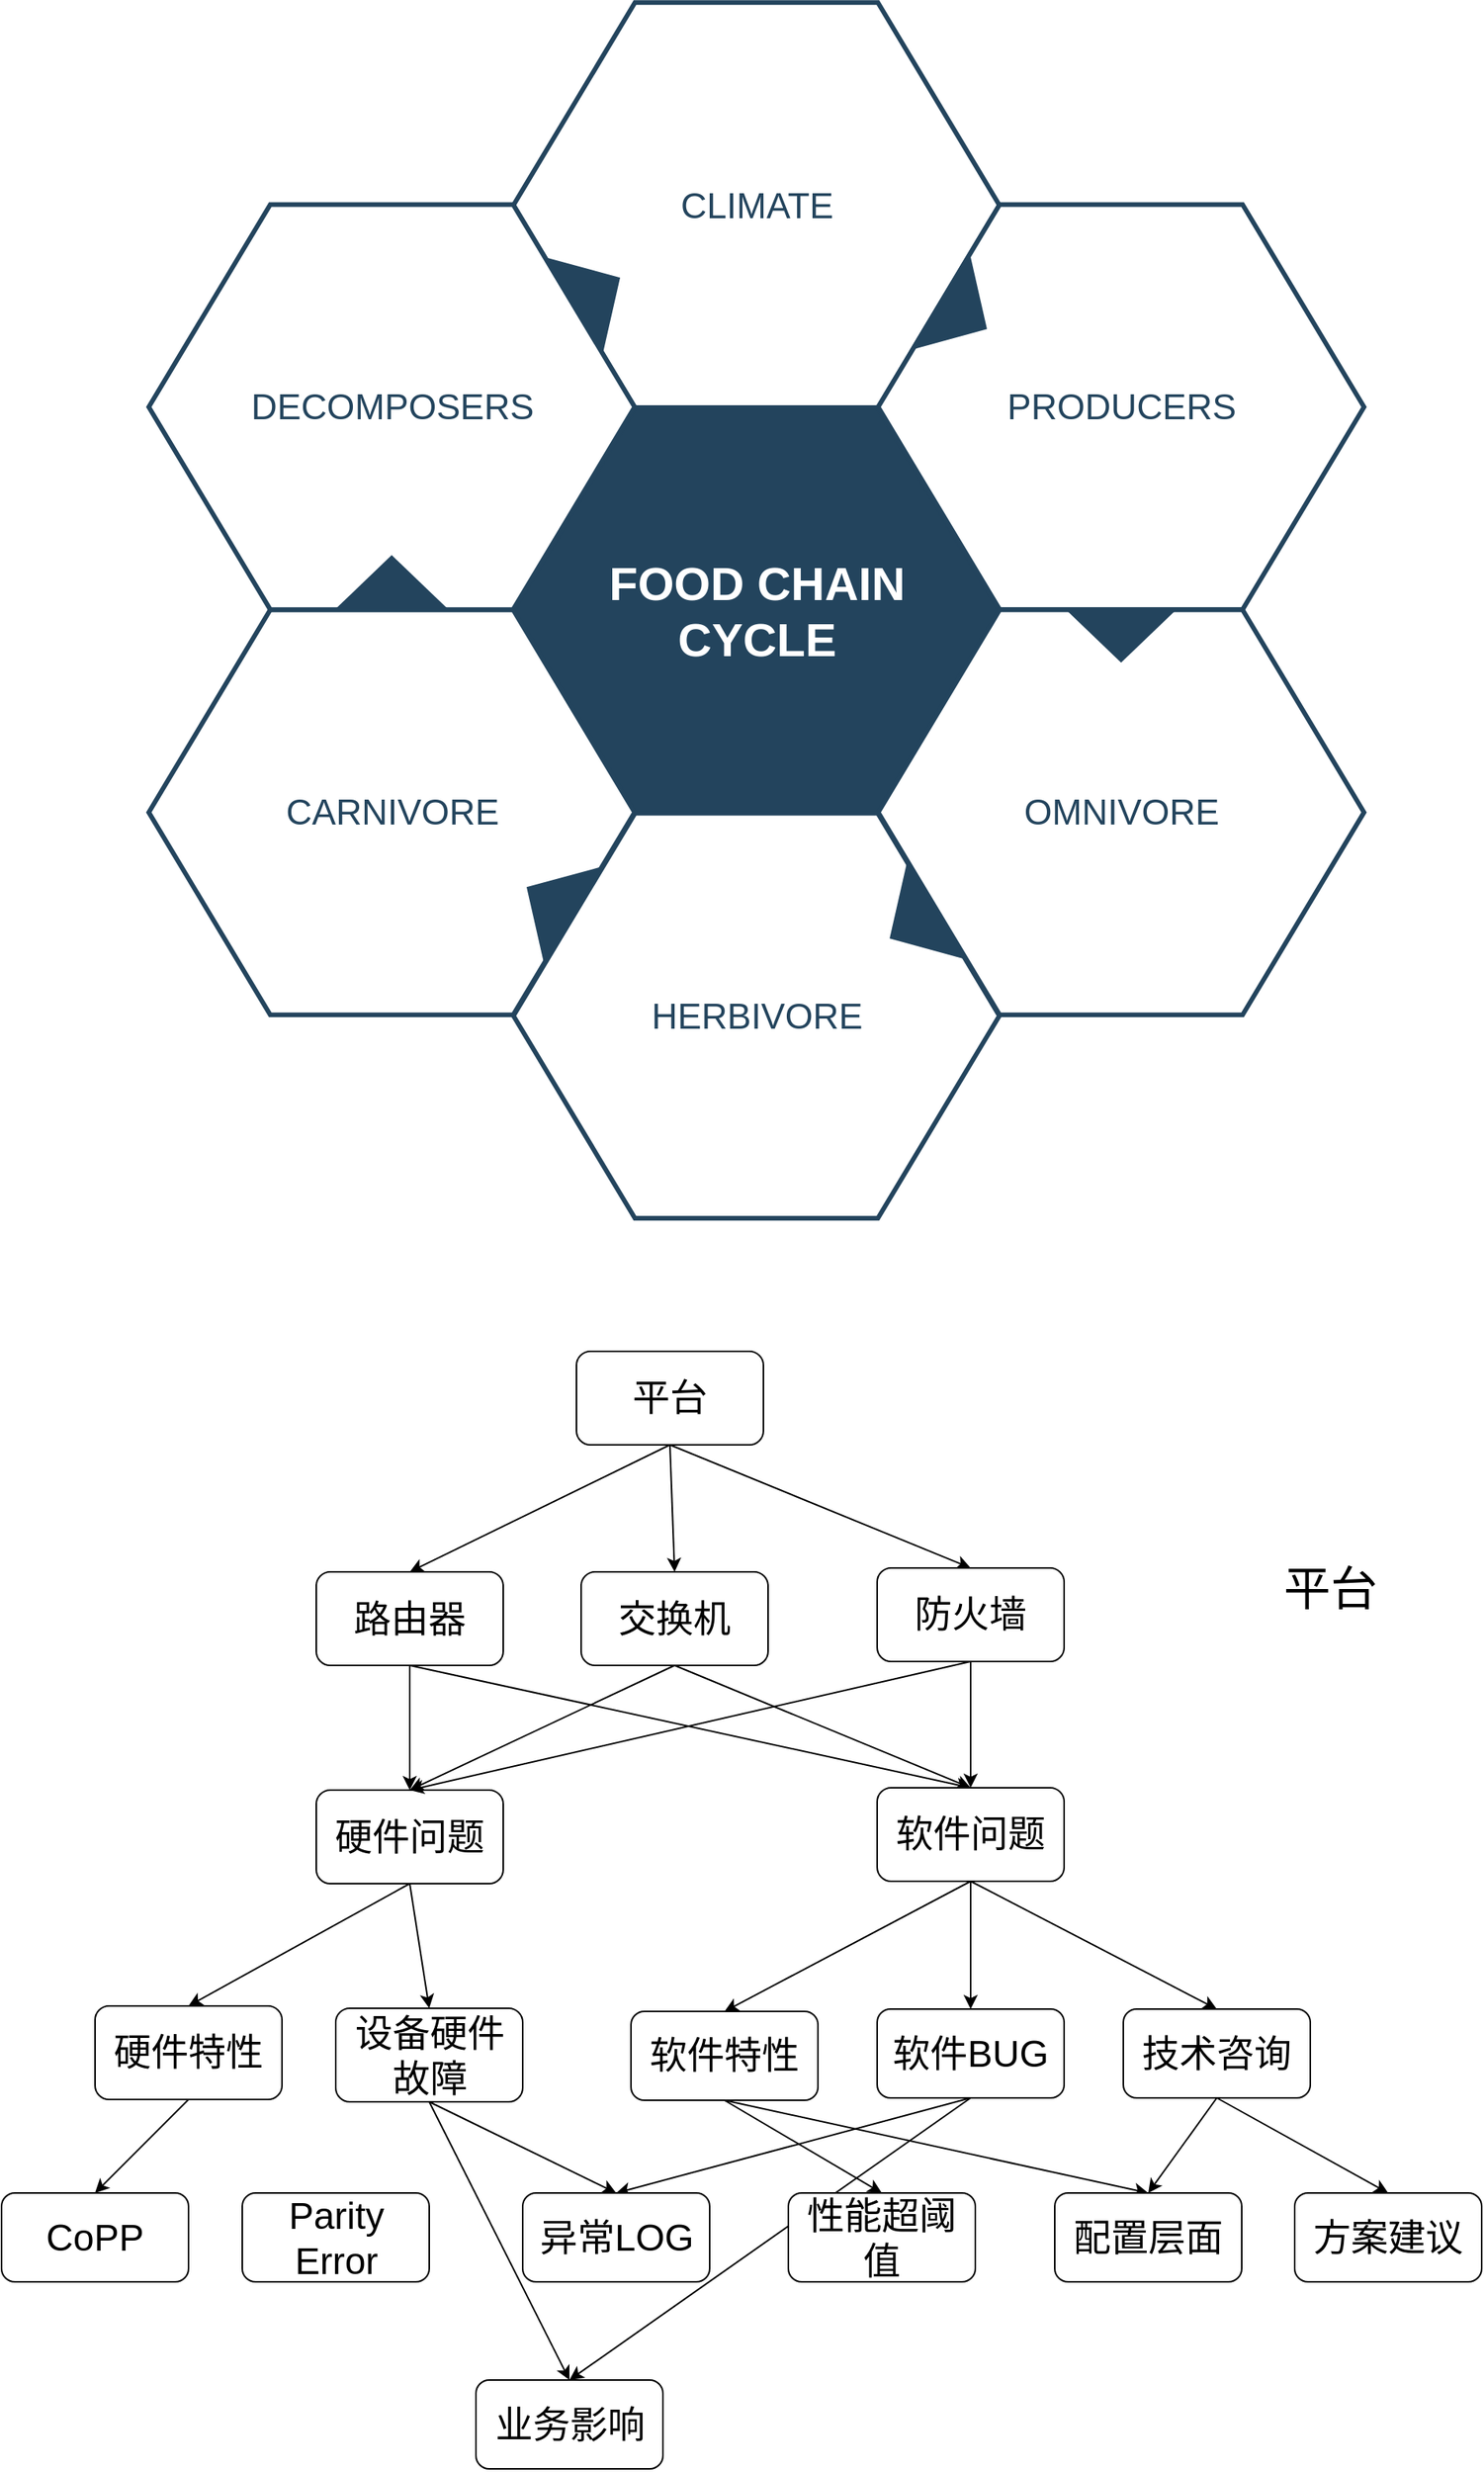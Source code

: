 <mxfile version="11.3.0" type="github" pages="1"><diagram id="07fea595-8f29-1299-0266-81d95cde20df" name="Page-1"><mxGraphModel dx="1303" dy="-1753" grid="1" gridSize="10" guides="1" tooltips="1" connect="1" arrows="1" fold="1" page="1" pageScale="1" pageWidth="1169" pageHeight="827" background="#ffffff" math="0" shadow="0"><root><mxCell id="0"/><mxCell id="1" parent="0"/><mxCell id="644" value="&lt;font style=&quot;font-size: 30px&quot; color=&quot;#ffffff&quot;&gt;&lt;b&gt;&lt;span&gt;FOOD CHAIN&lt;/span&gt;&lt;br&gt;&lt;span&gt;CYCLE&lt;/span&gt;&lt;/b&gt;&lt;/font&gt;&lt;br&gt;" style="shape=hexagon;perimeter=hexagonPerimeter2;whiteSpace=wrap;html=1;shadow=0;labelBackgroundColor=none;strokeColor=#23445D;fillColor=#23445D;gradientColor=none;fontFamily=Helvetica;fontSize=23;fontColor=#23445d;align=center;strokeWidth=3;" parent="1" vertex="1"><mxGeometry x="428.579" y="2764.798" width="311.842" height="259.868" as="geometry"/></mxCell><mxCell id="645" value="" style="triangle;whiteSpace=wrap;html=1;shadow=0;labelBackgroundColor=none;strokeColor=none;fillColor=#FFFFFF;fontFamily=Helvetica;fontSize=17;fontColor=#23445d;align=center;rotation=90;gradientColor=none;flipV=1;flipH=1;opacity=20;" parent="1" vertex="1"><mxGeometry x="309.5" y="2782.667" width="72" height="152" as="geometry"/></mxCell><mxCell id="646" value="&lt;font style=&quot;font-size: 23px&quot;&gt;CLIMATE&lt;/font&gt;" style="shape=hexagon;perimeter=hexagonPerimeter2;whiteSpace=wrap;html=1;shadow=0;labelBackgroundColor=none;strokeColor=#23445D;fillColor=#ffffff;gradientColor=none;fontFamily=Helvetica;fontSize=23;fontColor=#23445D;align=center;strokeWidth=3;" parent="1" vertex="1"><mxGeometry x="428.579" y="2504.667" width="311.842" height="259.868" as="geometry"/></mxCell><mxCell id="647" value="&lt;font style=&quot;font-size: 23px&quot;&gt;PRODUCERS&lt;/font&gt;" style="shape=hexagon;perimeter=hexagonPerimeter2;whiteSpace=wrap;html=1;shadow=0;labelBackgroundColor=none;strokeColor=#23445D;fillColor=#FFFFFF;gradientColor=none;fontFamily=Helvetica;fontSize=23;fontColor=#23445d;align=center;strokeWidth=3;" parent="1" vertex="1"><mxGeometry x="662.658" y="2634.2" width="311.842" height="259.868" as="geometry"/></mxCell><mxCell id="648" value="&lt;font style=&quot;font-size: 23px&quot;&gt;OMNIVORE&lt;/font&gt;" style="shape=hexagon;perimeter=hexagonPerimeter2;whiteSpace=wrap;html=1;shadow=0;labelBackgroundColor=none;strokeColor=#23445D;fillColor=#FFFFFF;gradientColor=none;fontFamily=Helvetica;fontSize=23;fontColor=#23445d;align=center;strokeWidth=3;" parent="1" vertex="1"><mxGeometry x="662.658" y="2894.265" width="311.842" height="259.868" as="geometry"/></mxCell><mxCell id="649" value="&lt;font style=&quot;font-size: 23px&quot;&gt;HERBIVORE&lt;/font&gt;" style="shape=hexagon;perimeter=hexagonPerimeter2;whiteSpace=wrap;html=1;shadow=0;labelBackgroundColor=none;strokeColor=#23445D;fillColor=#FFFFFF;gradientColor=none;fontFamily=Helvetica;fontSize=23;fontColor=#23445d;align=center;strokeWidth=3;" parent="1" vertex="1"><mxGeometry x="428.579" y="3024.798" width="311.842" height="259.868" as="geometry"/></mxCell><mxCell id="650" value="&lt;font style=&quot;font-size: 23px&quot;&gt;CARNIVORE&lt;/font&gt;" style="shape=hexagon;perimeter=hexagonPerimeter2;whiteSpace=wrap;html=1;shadow=0;labelBackgroundColor=none;strokeColor=#23445D;fillColor=#FFFFFF;gradientColor=none;fontFamily=Helvetica;fontSize=23;fontColor=#23445d;align=center;strokeWidth=3;" parent="1" vertex="1"><mxGeometry x="194.5" y="2894.265" width="311.842" height="259.868" as="geometry"/></mxCell><mxCell id="651" value="&lt;font style=&quot;font-size: 23px;&quot;&gt;DECOMPOSERS&lt;/font&gt;" style="shape=hexagon;perimeter=hexagonPerimeter2;whiteSpace=wrap;html=1;shadow=0;labelBackgroundColor=none;strokeColor=#23445D;fillColor=#ffffff;gradientColor=none;fontFamily=Helvetica;fontSize=23;fontColor=#23445D;align=center;strokeWidth=3;" parent="1" vertex="1"><mxGeometry x="194.5" y="2634.2" width="311.842" height="259.868" as="geometry"/></mxCell><mxCell id="652" value="" style="triangle;whiteSpace=wrap;html=1;shadow=0;labelBackgroundColor=none;strokeColor=none;fillColor=#23445D;fontFamily=Helvetica;fontSize=17;fontColor=#23445d;align=center;rotation=31;gradientColor=none;strokeWidth=3;" parent="1" vertex="1"><mxGeometry x="700" y="2668.667" width="35" height="73" as="geometry"/></mxCell><mxCell id="653" value="" style="triangle;whiteSpace=wrap;html=1;shadow=0;labelBackgroundColor=none;strokeColor=none;fillColor=#23445D;fontFamily=Helvetica;fontSize=17;fontColor=#23445d;align=center;rotation=31;gradientColor=none;flipH=1;strokeWidth=3;" parent="1" vertex="1"><mxGeometry x="434.5" y="3044.667" width="35" height="73" as="geometry"/></mxCell><mxCell id="654" value="" style="triangle;whiteSpace=wrap;html=1;shadow=0;labelBackgroundColor=none;strokeColor=none;fillColor=#23445D;fontFamily=Helvetica;fontSize=17;fontColor=#23445d;align=center;rotation=329;gradientColor=none;strokeWidth=3;" parent="1" vertex="1"><mxGeometry x="464.5" y="2653.667" width="35" height="73" as="geometry"/></mxCell><mxCell id="655" value="" style="triangle;whiteSpace=wrap;html=1;shadow=0;labelBackgroundColor=none;strokeColor=none;fillColor=#23445D;fontFamily=Helvetica;fontSize=17;fontColor=#23445d;align=center;rotation=329;gradientColor=none;flipH=1;strokeWidth=3;" parent="1" vertex="1"><mxGeometry x="667.5" y="3059.667" width="35" height="73" as="geometry"/></mxCell><mxCell id="656" value="" style="triangle;whiteSpace=wrap;html=1;shadow=0;labelBackgroundColor=none;strokeColor=none;fillColor=#23445D;fontFamily=Helvetica;fontSize=17;fontColor=#23445d;align=center;rotation=90;gradientColor=none;strokeWidth=3;" parent="1" vertex="1"><mxGeometry x="801.079" y="2874.167" width="35" height="73" as="geometry"/></mxCell><mxCell id="657" value="" style="triangle;whiteSpace=wrap;html=1;shadow=0;labelBackgroundColor=none;strokeColor=none;fillColor=#23445D;fontFamily=Helvetica;fontSize=17;fontColor=#23445d;align=center;rotation=90;gradientColor=none;flipH=1;strokeWidth=3;" parent="1" vertex="1"><mxGeometry x="332.921" y="2840.167" width="35" height="73" as="geometry"/></mxCell><mxCell id="08eI2hIBg5m5v99Y7Up8-661" style="edgeStyle=none;rounded=0;orthogonalLoop=1;jettySize=auto;html=1;exitX=0.5;exitY=1;exitDx=0;exitDy=0;entryX=0.5;entryY=0;entryDx=0;entryDy=0;" edge="1" parent="1" source="08eI2hIBg5m5v99Y7Up8-657" target="08eI2hIBg5m5v99Y7Up8-658"><mxGeometry relative="1" as="geometry"/></mxCell><mxCell id="08eI2hIBg5m5v99Y7Up8-662" style="edgeStyle=none;rounded=0;orthogonalLoop=1;jettySize=auto;html=1;exitX=0.5;exitY=1;exitDx=0;exitDy=0;entryX=0.5;entryY=0;entryDx=0;entryDy=0;" edge="1" parent="1" source="08eI2hIBg5m5v99Y7Up8-657" target="08eI2hIBg5m5v99Y7Up8-659"><mxGeometry relative="1" as="geometry"/></mxCell><mxCell id="08eI2hIBg5m5v99Y7Up8-665" style="edgeStyle=none;rounded=0;orthogonalLoop=1;jettySize=auto;html=1;exitX=0.5;exitY=1;exitDx=0;exitDy=0;entryX=0.5;entryY=0;entryDx=0;entryDy=0;" edge="1" parent="1" source="08eI2hIBg5m5v99Y7Up8-657" target="08eI2hIBg5m5v99Y7Up8-666"><mxGeometry relative="1" as="geometry"><mxPoint x="681" y="3515" as="targetPoint"/></mxGeometry></mxCell><mxCell id="08eI2hIBg5m5v99Y7Up8-657" value="&lt;font style=&quot;font-size: 24px&quot;&gt;平台&lt;/font&gt;" style="rounded=1;whiteSpace=wrap;html=1;" vertex="1" parent="1"><mxGeometry x="469" y="3370" width="120" height="60" as="geometry"/></mxCell><mxCell id="08eI2hIBg5m5v99Y7Up8-683" style="edgeStyle=none;rounded=0;orthogonalLoop=1;jettySize=auto;html=1;exitX=0.5;exitY=1;exitDx=0;exitDy=0;entryX=0.5;entryY=0;entryDx=0;entryDy=0;" edge="1" parent="1" source="08eI2hIBg5m5v99Y7Up8-659" target="08eI2hIBg5m5v99Y7Up8-667"><mxGeometry relative="1" as="geometry"/></mxCell><mxCell id="08eI2hIBg5m5v99Y7Up8-685" style="edgeStyle=none;rounded=0;orthogonalLoop=1;jettySize=auto;html=1;exitX=0.5;exitY=1;exitDx=0;exitDy=0;entryX=0.5;entryY=0;entryDx=0;entryDy=0;" edge="1" parent="1" source="08eI2hIBg5m5v99Y7Up8-659" target="08eI2hIBg5m5v99Y7Up8-670"><mxGeometry relative="1" as="geometry"/></mxCell><mxCell id="08eI2hIBg5m5v99Y7Up8-659" value="&lt;font style=&quot;font-size: 24px&quot;&gt;交换机&lt;/font&gt;" style="rounded=1;whiteSpace=wrap;html=1;" vertex="1" parent="1"><mxGeometry x="472" y="3511.5" width="120" height="60" as="geometry"/></mxCell><mxCell id="08eI2hIBg5m5v99Y7Up8-671" style="edgeStyle=none;rounded=0;orthogonalLoop=1;jettySize=auto;html=1;exitX=0.5;exitY=1;exitDx=0;exitDy=0;entryX=0.5;entryY=0;entryDx=0;entryDy=0;" edge="1" parent="1" source="08eI2hIBg5m5v99Y7Up8-658" target="08eI2hIBg5m5v99Y7Up8-667"><mxGeometry relative="1" as="geometry"/></mxCell><mxCell id="08eI2hIBg5m5v99Y7Up8-672" style="edgeStyle=none;rounded=0;orthogonalLoop=1;jettySize=auto;html=1;exitX=0.5;exitY=1;exitDx=0;exitDy=0;entryX=0.5;entryY=0;entryDx=0;entryDy=0;" edge="1" parent="1" source="08eI2hIBg5m5v99Y7Up8-658" target="08eI2hIBg5m5v99Y7Up8-670"><mxGeometry relative="1" as="geometry"/></mxCell><mxCell id="08eI2hIBg5m5v99Y7Up8-658" value="&lt;font style=&quot;font-size: 24px&quot;&gt;路由器&lt;/font&gt;" style="rounded=1;whiteSpace=wrap;html=1;" vertex="1" parent="1"><mxGeometry x="302" y="3511.5" width="120" height="60" as="geometry"/></mxCell><mxCell id="08eI2hIBg5m5v99Y7Up8-675" style="edgeStyle=none;rounded=0;orthogonalLoop=1;jettySize=auto;html=1;exitX=0.5;exitY=1;exitDx=0;exitDy=0;entryX=0.5;entryY=0;entryDx=0;entryDy=0;" edge="1" parent="1" source="08eI2hIBg5m5v99Y7Up8-667" target="08eI2hIBg5m5v99Y7Up8-673"><mxGeometry relative="1" as="geometry"/></mxCell><mxCell id="08eI2hIBg5m5v99Y7Up8-690" style="edgeStyle=none;rounded=0;orthogonalLoop=1;jettySize=auto;html=1;exitX=0.5;exitY=1;exitDx=0;exitDy=0;entryX=0.5;entryY=0;entryDx=0;entryDy=0;" edge="1" parent="1" source="08eI2hIBg5m5v99Y7Up8-667" target="08eI2hIBg5m5v99Y7Up8-689"><mxGeometry relative="1" as="geometry"/></mxCell><mxCell id="08eI2hIBg5m5v99Y7Up8-667" value="&lt;font style=&quot;font-size: 24px&quot;&gt;硬件问题&lt;/font&gt;" style="rounded=1;whiteSpace=wrap;html=1;" vertex="1" parent="1"><mxGeometry x="302" y="3651.5" width="120" height="60" as="geometry"/></mxCell><mxCell id="08eI2hIBg5m5v99Y7Up8-705" style="edgeStyle=none;rounded=0;orthogonalLoop=1;jettySize=auto;html=1;exitX=0.5;exitY=1;exitDx=0;exitDy=0;entryX=0.5;entryY=0;entryDx=0;entryDy=0;" edge="1" parent="1" source="08eI2hIBg5m5v99Y7Up8-673" target="08eI2hIBg5m5v99Y7Up8-704"><mxGeometry relative="1" as="geometry"/></mxCell><mxCell id="08eI2hIBg5m5v99Y7Up8-673" value="&lt;font style=&quot;font-size: 24px&quot;&gt;硬件特性&lt;/font&gt;" style="rounded=1;whiteSpace=wrap;html=1;" vertex="1" parent="1"><mxGeometry x="160" y="3790" width="120" height="60" as="geometry"/></mxCell><mxCell id="08eI2hIBg5m5v99Y7Up8-684" style="edgeStyle=none;rounded=0;orthogonalLoop=1;jettySize=auto;html=1;exitX=0.5;exitY=1;exitDx=0;exitDy=0;entryX=0.5;entryY=0;entryDx=0;entryDy=0;" edge="1" parent="1" source="08eI2hIBg5m5v99Y7Up8-666" target="08eI2hIBg5m5v99Y7Up8-670"><mxGeometry relative="1" as="geometry"/></mxCell><mxCell id="08eI2hIBg5m5v99Y7Up8-686" style="edgeStyle=none;rounded=0;orthogonalLoop=1;jettySize=auto;html=1;exitX=0.5;exitY=1;exitDx=0;exitDy=0;entryX=0.5;entryY=0;entryDx=0;entryDy=0;" edge="1" parent="1" source="08eI2hIBg5m5v99Y7Up8-666" target="08eI2hIBg5m5v99Y7Up8-667"><mxGeometry relative="1" as="geometry"/></mxCell><mxCell id="08eI2hIBg5m5v99Y7Up8-666" value="&lt;font style=&quot;font-size: 24px&quot;&gt;防火墙&lt;/font&gt;" style="rounded=1;whiteSpace=wrap;html=1;" vertex="1" parent="1"><mxGeometry x="662" y="3509" width="120" height="60" as="geometry"/></mxCell><mxCell id="08eI2hIBg5m5v99Y7Up8-677" style="edgeStyle=none;rounded=0;orthogonalLoop=1;jettySize=auto;html=1;exitX=0.5;exitY=1;exitDx=0;exitDy=0;entryX=0.5;entryY=0;entryDx=0;entryDy=0;" edge="1" parent="1" source="08eI2hIBg5m5v99Y7Up8-670" target="08eI2hIBg5m5v99Y7Up8-676"><mxGeometry relative="1" as="geometry"/></mxCell><mxCell id="08eI2hIBg5m5v99Y7Up8-679" style="edgeStyle=none;rounded=0;orthogonalLoop=1;jettySize=auto;html=1;exitX=0.5;exitY=1;exitDx=0;exitDy=0;entryX=0.5;entryY=0;entryDx=0;entryDy=0;" edge="1" parent="1" source="08eI2hIBg5m5v99Y7Up8-670" target="08eI2hIBg5m5v99Y7Up8-678"><mxGeometry relative="1" as="geometry"/></mxCell><mxCell id="08eI2hIBg5m5v99Y7Up8-688" style="edgeStyle=none;rounded=0;orthogonalLoop=1;jettySize=auto;html=1;exitX=0.5;exitY=1;exitDx=0;exitDy=0;entryX=0.5;entryY=0;entryDx=0;entryDy=0;" edge="1" parent="1" source="08eI2hIBg5m5v99Y7Up8-670" target="08eI2hIBg5m5v99Y7Up8-687"><mxGeometry relative="1" as="geometry"/></mxCell><mxCell id="08eI2hIBg5m5v99Y7Up8-670" value="&lt;font style=&quot;font-size: 24px&quot;&gt;软件问题&lt;/font&gt;" style="rounded=1;whiteSpace=wrap;html=1;" vertex="1" parent="1"><mxGeometry x="662" y="3650" width="120" height="60" as="geometry"/></mxCell><mxCell id="08eI2hIBg5m5v99Y7Up8-698" style="edgeStyle=none;rounded=0;orthogonalLoop=1;jettySize=auto;html=1;exitX=0.5;exitY=1;exitDx=0;exitDy=0;entryX=0.5;entryY=0;entryDx=0;entryDy=0;" edge="1" parent="1" source="08eI2hIBg5m5v99Y7Up8-676" target="08eI2hIBg5m5v99Y7Up8-681"><mxGeometry relative="1" as="geometry"/></mxCell><mxCell id="08eI2hIBg5m5v99Y7Up8-706" style="edgeStyle=none;rounded=0;orthogonalLoop=1;jettySize=auto;html=1;exitX=0.5;exitY=1;exitDx=0;exitDy=0;entryX=0.5;entryY=0;entryDx=0;entryDy=0;" edge="1" parent="1" source="08eI2hIBg5m5v99Y7Up8-676" target="08eI2hIBg5m5v99Y7Up8-703"><mxGeometry relative="1" as="geometry"/></mxCell><mxCell id="08eI2hIBg5m5v99Y7Up8-676" value="&lt;font style=&quot;font-size: 24px&quot;&gt;软件特性&lt;/font&gt;" style="rounded=1;whiteSpace=wrap;html=1;" vertex="1" parent="1"><mxGeometry x="504" y="3793.5" width="120" height="57" as="geometry"/></mxCell><mxCell id="08eI2hIBg5m5v99Y7Up8-682" style="edgeStyle=none;rounded=0;orthogonalLoop=1;jettySize=auto;html=1;exitX=0.5;exitY=1;exitDx=0;exitDy=0;entryX=0.5;entryY=0;entryDx=0;entryDy=0;" edge="1" parent="1" source="08eI2hIBg5m5v99Y7Up8-678" target="08eI2hIBg5m5v99Y7Up8-681"><mxGeometry relative="1" as="geometry"/></mxCell><mxCell id="08eI2hIBg5m5v99Y7Up8-694" style="edgeStyle=none;rounded=0;orthogonalLoop=1;jettySize=auto;html=1;exitX=0.5;exitY=1;exitDx=0;exitDy=0;entryX=0.5;entryY=0;entryDx=0;entryDy=0;" edge="1" parent="1" source="08eI2hIBg5m5v99Y7Up8-678" target="08eI2hIBg5m5v99Y7Up8-693"><mxGeometry relative="1" as="geometry"/></mxCell><mxCell id="08eI2hIBg5m5v99Y7Up8-678" value="&lt;font style=&quot;font-size: 24px&quot;&gt;技术咨询&lt;/font&gt;" style="rounded=1;whiteSpace=wrap;html=1;" vertex="1" parent="1"><mxGeometry x="820" y="3792" width="120" height="57" as="geometry"/></mxCell><mxCell id="08eI2hIBg5m5v99Y7Up8-681" value="&lt;font style=&quot;font-size: 24px&quot;&gt;配置层面&lt;/font&gt;" style="rounded=1;whiteSpace=wrap;html=1;" vertex="1" parent="1"><mxGeometry x="776" y="3910" width="120" height="57" as="geometry"/></mxCell><mxCell id="08eI2hIBg5m5v99Y7Up8-697" style="edgeStyle=none;rounded=0;orthogonalLoop=1;jettySize=auto;html=1;exitX=0.5;exitY=1;exitDx=0;exitDy=0;entryX=0.5;entryY=0;entryDx=0;entryDy=0;" edge="1" parent="1" source="08eI2hIBg5m5v99Y7Up8-687" target="08eI2hIBg5m5v99Y7Up8-695"><mxGeometry relative="1" as="geometry"/></mxCell><mxCell id="08eI2hIBg5m5v99Y7Up8-700" style="edgeStyle=none;rounded=0;orthogonalLoop=1;jettySize=auto;html=1;exitX=0.5;exitY=1;exitDx=0;exitDy=0;entryX=0.5;entryY=0;entryDx=0;entryDy=0;" edge="1" parent="1" source="08eI2hIBg5m5v99Y7Up8-687" target="08eI2hIBg5m5v99Y7Up8-699"><mxGeometry relative="1" as="geometry"/></mxCell><mxCell id="08eI2hIBg5m5v99Y7Up8-687" value="&lt;font style=&quot;font-size: 24px&quot;&gt;软件BUG&lt;/font&gt;" style="rounded=1;whiteSpace=wrap;html=1;" vertex="1" parent="1"><mxGeometry x="662" y="3792" width="120" height="57" as="geometry"/></mxCell><mxCell id="08eI2hIBg5m5v99Y7Up8-696" style="edgeStyle=none;rounded=0;orthogonalLoop=1;jettySize=auto;html=1;exitX=0.5;exitY=1;exitDx=0;exitDy=0;entryX=0.5;entryY=0;entryDx=0;entryDy=0;" edge="1" parent="1" source="08eI2hIBg5m5v99Y7Up8-689" target="08eI2hIBg5m5v99Y7Up8-695"><mxGeometry relative="1" as="geometry"/></mxCell><mxCell id="08eI2hIBg5m5v99Y7Up8-701" style="edgeStyle=none;rounded=0;orthogonalLoop=1;jettySize=auto;html=1;exitX=0.5;exitY=1;exitDx=0;exitDy=0;entryX=0.5;entryY=0;entryDx=0;entryDy=0;" edge="1" parent="1" source="08eI2hIBg5m5v99Y7Up8-689" target="08eI2hIBg5m5v99Y7Up8-699"><mxGeometry relative="1" as="geometry"/></mxCell><mxCell id="08eI2hIBg5m5v99Y7Up8-689" value="&lt;font style=&quot;font-size: 24px&quot;&gt;设备硬件故障&lt;/font&gt;" style="rounded=1;whiteSpace=wrap;html=1;" vertex="1" parent="1"><mxGeometry x="314.5" y="3791.5" width="120" height="60" as="geometry"/></mxCell><mxCell id="08eI2hIBg5m5v99Y7Up8-692" value="&lt;font style=&quot;font-size: 30px&quot;&gt;平台&lt;/font&gt;" style="text;html=1;strokeColor=none;fillColor=none;align=center;verticalAlign=middle;whiteSpace=wrap;rounded=0;" vertex="1" parent="1"><mxGeometry x="876" y="3512" width="154" height="20" as="geometry"/></mxCell><mxCell id="08eI2hIBg5m5v99Y7Up8-693" value="&lt;font style=&quot;font-size: 24px&quot;&gt;方案建议&lt;/font&gt;" style="rounded=1;whiteSpace=wrap;html=1;" vertex="1" parent="1"><mxGeometry x="930" y="3910" width="120" height="57" as="geometry"/></mxCell><mxCell id="08eI2hIBg5m5v99Y7Up8-695" value="&lt;font style=&quot;font-size: 24px&quot;&gt;业务影响&lt;/font&gt;" style="rounded=1;whiteSpace=wrap;html=1;" vertex="1" parent="1"><mxGeometry x="404.5" y="4030" width="120" height="57" as="geometry"/></mxCell><mxCell id="08eI2hIBg5m5v99Y7Up8-699" value="&lt;span style=&quot;font-size: 24px&quot;&gt;异常LOG&lt;/span&gt;" style="rounded=1;whiteSpace=wrap;html=1;" vertex="1" parent="1"><mxGeometry x="434.5" y="3910" width="120" height="57" as="geometry"/></mxCell><mxCell id="08eI2hIBg5m5v99Y7Up8-702" value="&lt;font style=&quot;font-size: 24px&quot;&gt;Parity Error&lt;/font&gt;" style="rounded=1;whiteSpace=wrap;html=1;" vertex="1" parent="1"><mxGeometry x="254.5" y="3910" width="120" height="57" as="geometry"/></mxCell><mxCell id="08eI2hIBg5m5v99Y7Up8-703" value="&lt;span style=&quot;font-size: 24px&quot;&gt;性能超阈值&lt;/span&gt;" style="rounded=1;whiteSpace=wrap;html=1;" vertex="1" parent="1"><mxGeometry x="605" y="3910" width="120" height="57" as="geometry"/></mxCell><mxCell id="08eI2hIBg5m5v99Y7Up8-704" value="&lt;font style=&quot;font-size: 24px&quot;&gt;CoPP&lt;/font&gt;" style="rounded=1;whiteSpace=wrap;html=1;" vertex="1" parent="1"><mxGeometry x="100" y="3910" width="120" height="57" as="geometry"/></mxCell></root></mxGraphModel></diagram></mxfile>